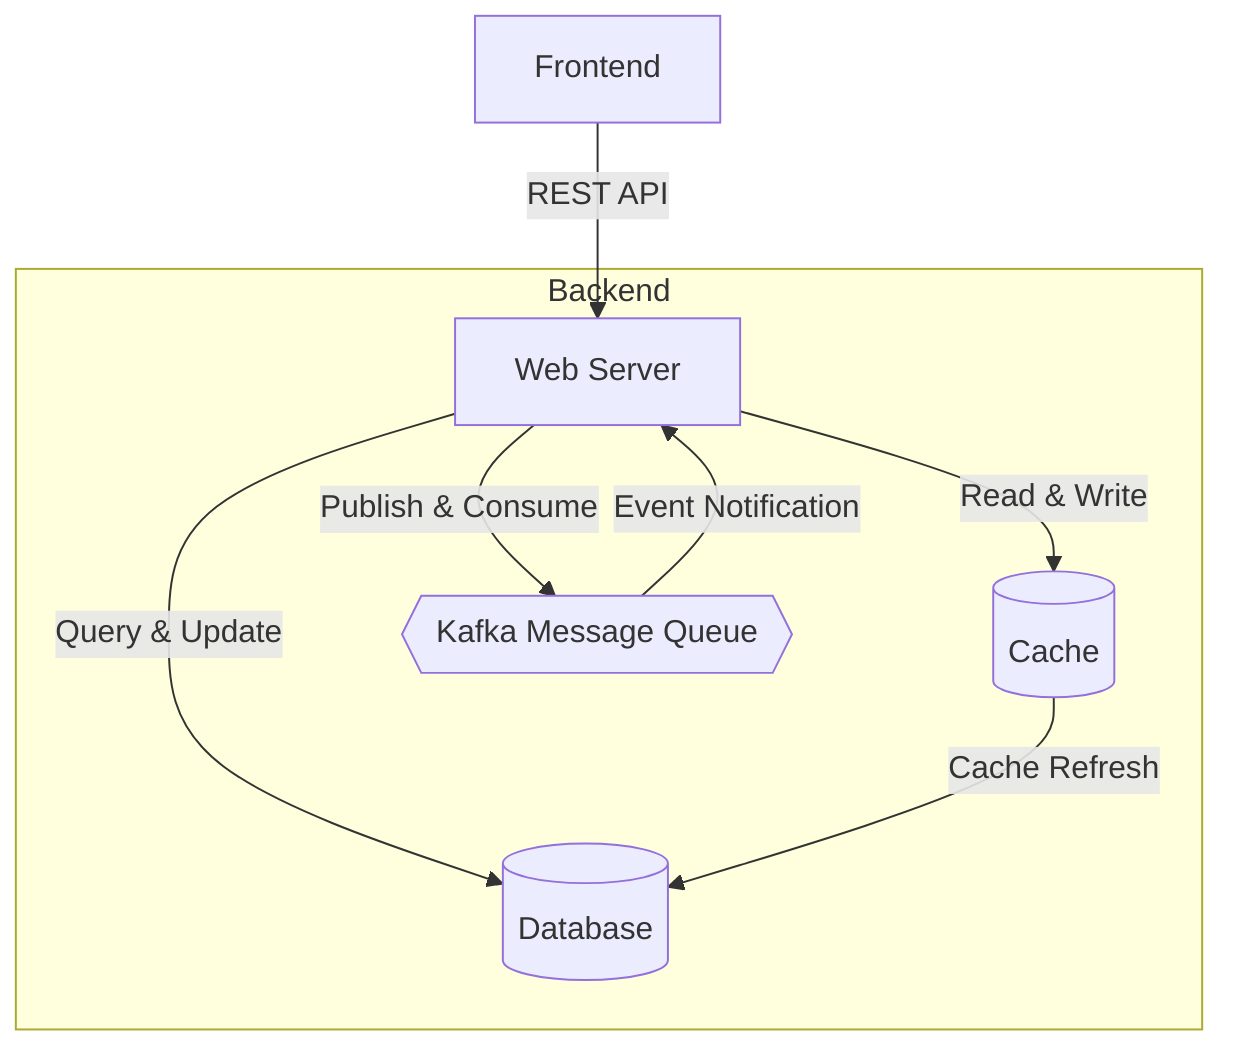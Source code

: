 flowchart TD
    %% === Frontend ===
    A[Frontend]

    %% === Backend Components ===
    subgraph Backend
        B[Web Server]
        C[(Cache)]
        D[(Database)]
        E{{Kafka Message Queue}}
    end

    %% === Connections ===
    A -->|REST API| B
    B -->|Read & Write| C
    B -->|Query & Update| D
    B -->|Publish & Consume| E
    E -->|Event Notification| B
    C -->|Cache Refresh| D